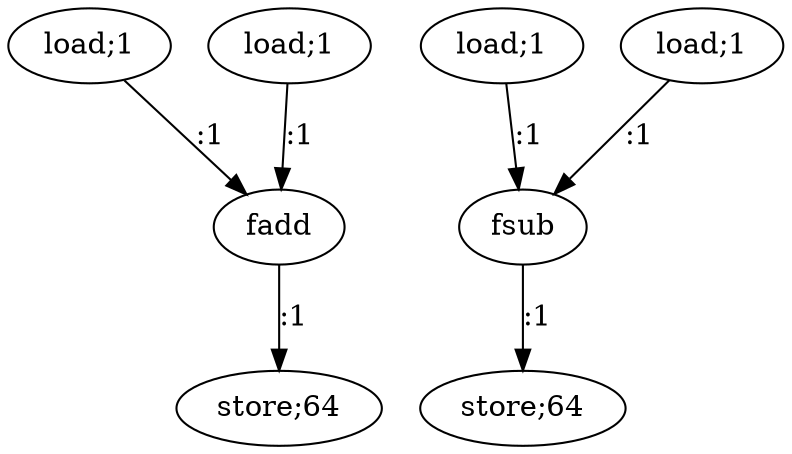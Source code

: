 digraph  {
   0 [label="load;1"];
   1 [label="load;1"];
   2 [label="fadd"];
   3 [label="store;64"];
   4 [label="load;1"];
   5 [label="load;1"];
   6 [label="fsub"];
   7 [label="store;64"];

   0->2 [label=":1"]
   1->2 [label=":1"]
   2->3 [label=":1"]
   4->6 [label=":1"]
   5->6 [label=":1"]
   6->7 [label=":1"]
}
